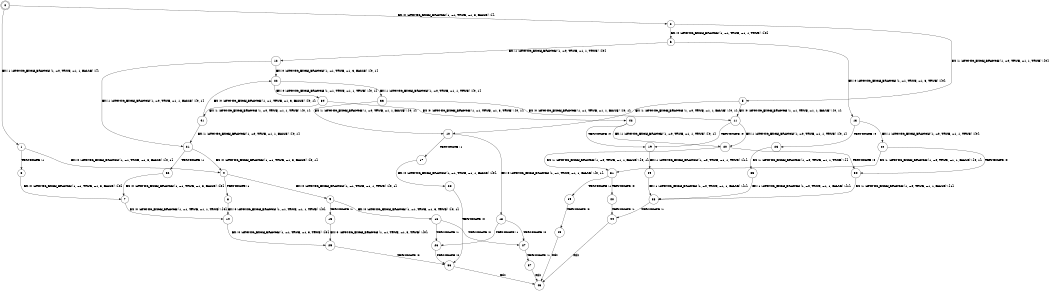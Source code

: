 digraph BCG {
size = "7, 10.5";
center = TRUE;
node [shape = circle];
0 [peripheries = 2];
0 -> 1 [label = "EX !1 !ATOMIC_EXCH_BRANCH (1, +0, TRUE, +1, 1, FALSE) !{}"];
0 -> 2 [label = "EX !0 !ATOMIC_EXCH_BRANCH (1, +1, TRUE, +1, 3, FALSE) !{}"];
1 -> 3 [label = "TERMINATE !1"];
1 -> 4 [label = "EX !0 !ATOMIC_EXCH_BRANCH (1, +1, TRUE, +1, 3, FALSE) !{0, 1}"];
2 -> 5 [label = "EX !1 !ATOMIC_EXCH_BRANCH (1, +0, TRUE, +1, 1, TRUE) !{0}"];
2 -> 6 [label = "EX !0 !ATOMIC_EXCH_BRANCH (1, +1, TRUE, +1, 1, TRUE) !{0}"];
3 -> 7 [label = "EX !0 !ATOMIC_EXCH_BRANCH (1, +1, TRUE, +1, 3, FALSE) !{0}"];
4 -> 8 [label = "TERMINATE !1"];
4 -> 9 [label = "EX !0 !ATOMIC_EXCH_BRANCH (1, +1, TRUE, +1, 1, TRUE) !{0, 1}"];
5 -> 10 [label = "EX !1 !ATOMIC_EXCH_BRANCH (1, +0, TRUE, +1, 1, FALSE) !{0, 1}"];
5 -> 11 [label = "EX !0 !ATOMIC_EXCH_BRANCH (1, +1, TRUE, +1, 1, FALSE) !{0, 1}"];
6 -> 12 [label = "EX !1 !ATOMIC_EXCH_BRANCH (1, +0, TRUE, +1, 1, TRUE) !{0}"];
6 -> 13 [label = "EX !0 !ATOMIC_EXCH_BRANCH (1, +1, TRUE, +1, 3, TRUE) !{0}"];
7 -> 14 [label = "EX !0 !ATOMIC_EXCH_BRANCH (1, +1, TRUE, +1, 1, TRUE) !{0}"];
8 -> 14 [label = "EX !0 !ATOMIC_EXCH_BRANCH (1, +1, TRUE, +1, 1, TRUE) !{0}"];
9 -> 15 [label = "TERMINATE !1"];
9 -> 16 [label = "EX !0 !ATOMIC_EXCH_BRANCH (1, +1, TRUE, +1, 3, TRUE) !{0, 1}"];
10 -> 17 [label = "TERMINATE !1"];
10 -> 18 [label = "EX !0 !ATOMIC_EXCH_BRANCH (1, +1, TRUE, +1, 1, FALSE) !{0, 1}"];
11 -> 19 [label = "TERMINATE !0"];
11 -> 20 [label = "EX !1 !ATOMIC_EXCH_BRANCH (1, +0, TRUE, +1, 1, TRUE) !{0, 1}"];
12 -> 21 [label = "EX !1 !ATOMIC_EXCH_BRANCH (1, +0, TRUE, +1, 1, FALSE) !{0, 1}"];
12 -> 22 [label = "EX !0 !ATOMIC_EXCH_BRANCH (1, +1, TRUE, +1, 3, FALSE) !{0, 1}"];
13 -> 23 [label = "TERMINATE !0"];
13 -> 24 [label = "EX !1 !ATOMIC_EXCH_BRANCH (1, +0, TRUE, +1, 1, TRUE) !{0}"];
14 -> 25 [label = "EX !0 !ATOMIC_EXCH_BRANCH (1, +1, TRUE, +1, 3, TRUE) !{0}"];
15 -> 25 [label = "EX !0 !ATOMIC_EXCH_BRANCH (1, +1, TRUE, +1, 3, TRUE) !{0}"];
16 -> 26 [label = "TERMINATE !1"];
16 -> 27 [label = "TERMINATE !0"];
17 -> 28 [label = "EX !0 !ATOMIC_EXCH_BRANCH (1, +1, TRUE, +1, 1, FALSE) !{0}"];
18 -> 26 [label = "TERMINATE !1"];
18 -> 27 [label = "TERMINATE !0"];
19 -> 29 [label = "EX !1 !ATOMIC_EXCH_BRANCH (1, +0, TRUE, +1, 1, TRUE) !{1}"];
20 -> 30 [label = "TERMINATE !0"];
20 -> 31 [label = "EX !1 !ATOMIC_EXCH_BRANCH (1, +0, TRUE, +1, 1, FALSE) !{0, 1}"];
21 -> 32 [label = "TERMINATE !1"];
21 -> 4 [label = "EX !0 !ATOMIC_EXCH_BRANCH (1, +1, TRUE, +1, 3, FALSE) !{0, 1}"];
22 -> 33 [label = "EX !1 !ATOMIC_EXCH_BRANCH (1, +0, TRUE, +1, 1, TRUE) !{0, 1}"];
22 -> 34 [label = "EX !0 !ATOMIC_EXCH_BRANCH (1, +1, TRUE, +1, 1, TRUE) !{0, 1}"];
23 -> 35 [label = "EX !1 !ATOMIC_EXCH_BRANCH (1, +0, TRUE, +1, 1, TRUE) !{}"];
24 -> 30 [label = "TERMINATE !0"];
24 -> 31 [label = "EX !1 !ATOMIC_EXCH_BRANCH (1, +0, TRUE, +1, 1, FALSE) !{0, 1}"];
25 -> 36 [label = "TERMINATE !0"];
26 -> 36 [label = "TERMINATE !0"];
27 -> 37 [label = "TERMINATE !1"];
28 -> 36 [label = "TERMINATE !0"];
29 -> 38 [label = "EX !1 !ATOMIC_EXCH_BRANCH (1, +0, TRUE, +1, 1, FALSE) !{1}"];
30 -> 38 [label = "EX !1 !ATOMIC_EXCH_BRANCH (1, +0, TRUE, +1, 1, FALSE) !{1}"];
31 -> 39 [label = "TERMINATE !1"];
31 -> 40 [label = "TERMINATE !0"];
32 -> 7 [label = "EX !0 !ATOMIC_EXCH_BRANCH (1, +1, TRUE, +1, 3, FALSE) !{0}"];
33 -> 10 [label = "EX !1 !ATOMIC_EXCH_BRANCH (1, +0, TRUE, +1, 1, FALSE) !{0, 1}"];
33 -> 11 [label = "EX !0 !ATOMIC_EXCH_BRANCH (1, +1, TRUE, +1, 1, FALSE) !{0, 1}"];
34 -> 41 [label = "EX !1 !ATOMIC_EXCH_BRANCH (1, +0, TRUE, +1, 1, TRUE) !{0, 1}"];
34 -> 42 [label = "EX !0 !ATOMIC_EXCH_BRANCH (1, +1, TRUE, +1, 3, TRUE) !{0, 1}"];
35 -> 38 [label = "EX !1 !ATOMIC_EXCH_BRANCH (1, +0, TRUE, +1, 1, FALSE) !{1}"];
36 -> 43 [label = "exit"];
37 -> 43 [label = "exit"];
38 -> 44 [label = "TERMINATE !1"];
39 -> 45 [label = "TERMINATE !0"];
40 -> 44 [label = "TERMINATE !1"];
41 -> 21 [label = "EX !1 !ATOMIC_EXCH_BRANCH (1, +0, TRUE, +1, 1, FALSE) !{0, 1}"];
41 -> 22 [label = "EX !0 !ATOMIC_EXCH_BRANCH (1, +1, TRUE, +1, 3, FALSE) !{0, 1}"];
42 -> 19 [label = "TERMINATE !0"];
42 -> 20 [label = "EX !1 !ATOMIC_EXCH_BRANCH (1, +0, TRUE, +1, 1, TRUE) !{0, 1}"];
44 -> 43 [label = "exit"];
45 -> 43 [label = "exit"];
}
